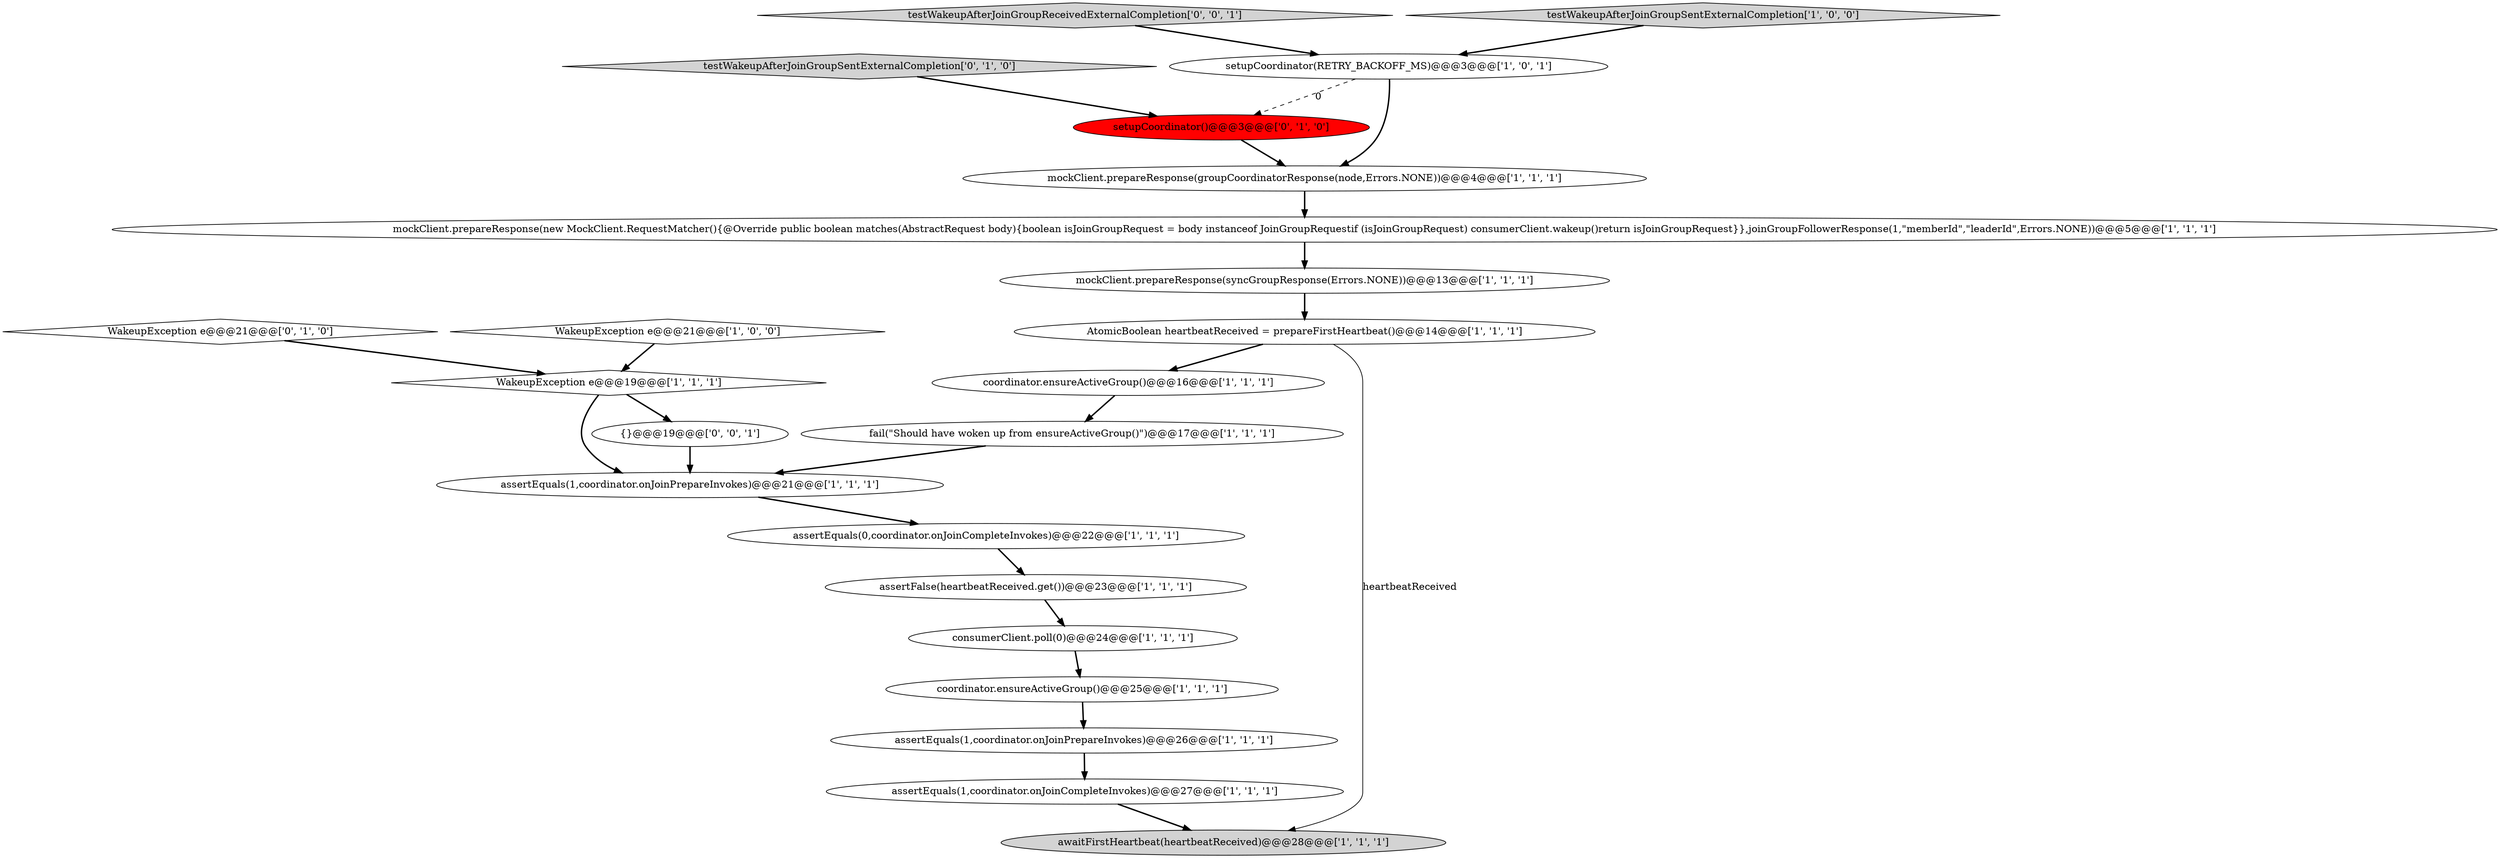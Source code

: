 digraph {
8 [style = filled, label = "mockClient.prepareResponse(syncGroupResponse(Errors.NONE))@@@13@@@['1', '1', '1']", fillcolor = white, shape = ellipse image = "AAA0AAABBB1BBB"];
16 [style = filled, label = "assertEquals(1,coordinator.onJoinCompleteInvokes)@@@27@@@['1', '1', '1']", fillcolor = white, shape = ellipse image = "AAA0AAABBB1BBB"];
7 [style = filled, label = "assertFalse(heartbeatReceived.get())@@@23@@@['1', '1', '1']", fillcolor = white, shape = ellipse image = "AAA0AAABBB1BBB"];
9 [style = filled, label = "assertEquals(1,coordinator.onJoinPrepareInvokes)@@@26@@@['1', '1', '1']", fillcolor = white, shape = ellipse image = "AAA0AAABBB1BBB"];
5 [style = filled, label = "setupCoordinator(RETRY_BACKOFF_MS)@@@3@@@['1', '0', '1']", fillcolor = white, shape = ellipse image = "AAA0AAABBB1BBB"];
20 [style = filled, label = "testWakeupAfterJoinGroupSentExternalCompletion['0', '1', '0']", fillcolor = lightgray, shape = diamond image = "AAA0AAABBB2BBB"];
22 [style = filled, label = "{}@@@19@@@['0', '0', '1']", fillcolor = white, shape = ellipse image = "AAA0AAABBB3BBB"];
4 [style = filled, label = "consumerClient.poll(0)@@@24@@@['1', '1', '1']", fillcolor = white, shape = ellipse image = "AAA0AAABBB1BBB"];
2 [style = filled, label = "AtomicBoolean heartbeatReceived = prepareFirstHeartbeat()@@@14@@@['1', '1', '1']", fillcolor = white, shape = ellipse image = "AAA0AAABBB1BBB"];
11 [style = filled, label = "coordinator.ensureActiveGroup()@@@25@@@['1', '1', '1']", fillcolor = white, shape = ellipse image = "AAA0AAABBB1BBB"];
0 [style = filled, label = "assertEquals(0,coordinator.onJoinCompleteInvokes)@@@22@@@['1', '1', '1']", fillcolor = white, shape = ellipse image = "AAA0AAABBB1BBB"];
13 [style = filled, label = "fail(\"Should have woken up from ensureActiveGroup()\")@@@17@@@['1', '1', '1']", fillcolor = white, shape = ellipse image = "AAA0AAABBB1BBB"];
21 [style = filled, label = "testWakeupAfterJoinGroupReceivedExternalCompletion['0', '0', '1']", fillcolor = lightgray, shape = diamond image = "AAA0AAABBB3BBB"];
12 [style = filled, label = "mockClient.prepareResponse(new MockClient.RequestMatcher(){@Override public boolean matches(AbstractRequest body){boolean isJoinGroupRequest = body instanceof JoinGroupRequestif (isJoinGroupRequest) consumerClient.wakeup()return isJoinGroupRequest}},joinGroupFollowerResponse(1,\"memberId\",\"leaderId\",Errors.NONE))@@@5@@@['1', '1', '1']", fillcolor = white, shape = ellipse image = "AAA0AAABBB1BBB"];
14 [style = filled, label = "WakeupException e@@@19@@@['1', '1', '1']", fillcolor = white, shape = diamond image = "AAA0AAABBB1BBB"];
1 [style = filled, label = "awaitFirstHeartbeat(heartbeatReceived)@@@28@@@['1', '1', '1']", fillcolor = lightgray, shape = ellipse image = "AAA0AAABBB1BBB"];
19 [style = filled, label = "setupCoordinator()@@@3@@@['0', '1', '0']", fillcolor = red, shape = ellipse image = "AAA1AAABBB2BBB"];
6 [style = filled, label = "mockClient.prepareResponse(groupCoordinatorResponse(node,Errors.NONE))@@@4@@@['1', '1', '1']", fillcolor = white, shape = ellipse image = "AAA0AAABBB1BBB"];
10 [style = filled, label = "coordinator.ensureActiveGroup()@@@16@@@['1', '1', '1']", fillcolor = white, shape = ellipse image = "AAA0AAABBB1BBB"];
18 [style = filled, label = "WakeupException e@@@21@@@['0', '1', '0']", fillcolor = white, shape = diamond image = "AAA0AAABBB2BBB"];
15 [style = filled, label = "testWakeupAfterJoinGroupSentExternalCompletion['1', '0', '0']", fillcolor = lightgray, shape = diamond image = "AAA0AAABBB1BBB"];
17 [style = filled, label = "assertEquals(1,coordinator.onJoinPrepareInvokes)@@@21@@@['1', '1', '1']", fillcolor = white, shape = ellipse image = "AAA0AAABBB1BBB"];
3 [style = filled, label = "WakeupException e@@@21@@@['1', '0', '0']", fillcolor = white, shape = diamond image = "AAA0AAABBB1BBB"];
3->14 [style = bold, label=""];
14->22 [style = bold, label=""];
14->17 [style = bold, label=""];
7->4 [style = bold, label=""];
2->10 [style = bold, label=""];
11->9 [style = bold, label=""];
19->6 [style = bold, label=""];
2->1 [style = solid, label="heartbeatReceived"];
9->16 [style = bold, label=""];
15->5 [style = bold, label=""];
0->7 [style = bold, label=""];
21->5 [style = bold, label=""];
13->17 [style = bold, label=""];
17->0 [style = bold, label=""];
5->6 [style = bold, label=""];
8->2 [style = bold, label=""];
10->13 [style = bold, label=""];
16->1 [style = bold, label=""];
12->8 [style = bold, label=""];
22->17 [style = bold, label=""];
4->11 [style = bold, label=""];
20->19 [style = bold, label=""];
5->19 [style = dashed, label="0"];
18->14 [style = bold, label=""];
6->12 [style = bold, label=""];
}

